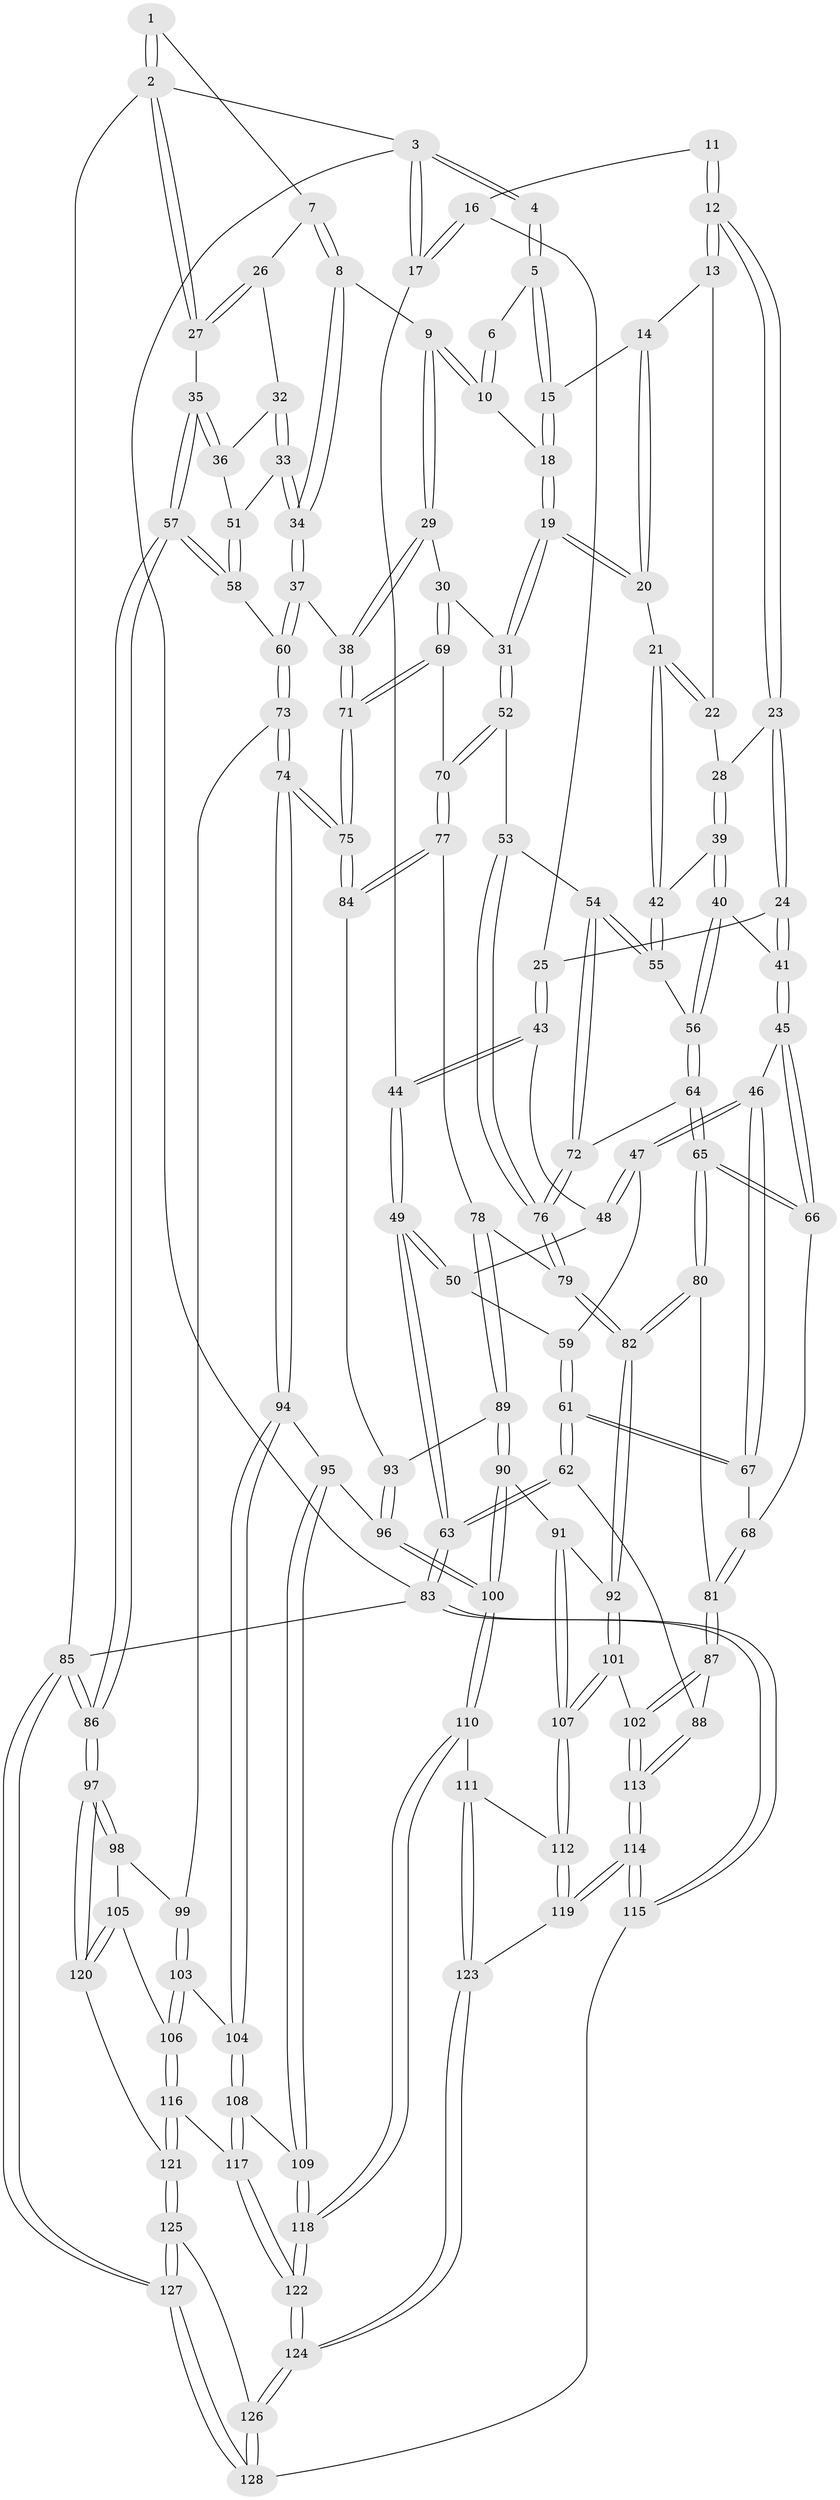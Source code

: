 // Generated by graph-tools (version 1.1) at 2025/02/03/09/25 05:02:10]
// undirected, 128 vertices, 317 edges
graph export_dot {
graph [start="1"]
  node [color=gray90,style=filled];
  1 [pos="+0.7309603153454193+0"];
  2 [pos="+1+0"];
  3 [pos="+0+0"];
  4 [pos="+0.1493270478600572+0"];
  5 [pos="+0.43832967936089823+0"];
  6 [pos="+0.7143903468659623+0"];
  7 [pos="+0.86833171659791+0.07097571077185823"];
  8 [pos="+0.7607128602336849+0.11919334070832713"];
  9 [pos="+0.72415575101783+0.10341242005632845"];
  10 [pos="+0.7077880525697312+0.08502504181267564"];
  11 [pos="+0.17082995344739552+0.022819244053504193"];
  12 [pos="+0.25521058131738594+0.09939381614922228"];
  13 [pos="+0.37655756182545125+0"];
  14 [pos="+0.4343735570886136+0"];
  15 [pos="+0.4368632292509489+0"];
  16 [pos="+0.11708566616174097+0.07923132002015255"];
  17 [pos="+0+0"];
  18 [pos="+0.6113456667853847+0.11092739404523158"];
  19 [pos="+0.5489853240444355+0.2013118311256815"];
  20 [pos="+0.5222726467524523+0.18600780936409686"];
  21 [pos="+0.5087918694114241+0.18512105265068193"];
  22 [pos="+0.3974331173855228+0.1061740478082833"];
  23 [pos="+0.24603333110068143+0.13022558278896032"];
  24 [pos="+0.20291514433013122+0.16801634582021016"];
  25 [pos="+0.15888269552031742+0.16715262812292683"];
  26 [pos="+0.9137112590158724+0.09409986862933631"];
  27 [pos="+1+0"];
  28 [pos="+0.3552012550607634+0.18725023436459043"];
  29 [pos="+0.6568010863944906+0.2641822831418071"];
  30 [pos="+0.6161577166639306+0.2648502174983156"];
  31 [pos="+0.5492040661996099+0.20180404901761778"];
  32 [pos="+0.9090002252299082+0.11728603974083875"];
  33 [pos="+0.8574842908659346+0.22301252311965672"];
  34 [pos="+0.8152947878925125+0.2467636536714363"];
  35 [pos="+1+0.18149387308434706"];
  36 [pos="+0.9756365605268351+0.22787290959361134"];
  37 [pos="+0.7953156965136815+0.2884445510454937"];
  38 [pos="+0.7427834568589751+0.29707916236920084"];
  39 [pos="+0.3614787415436645+0.20325576809655063"];
  40 [pos="+0.2654193311707276+0.26979353702659176"];
  41 [pos="+0.23666951611421694+0.2515592227757079"];
  42 [pos="+0.3865183624460608+0.22480442357663627"];
  43 [pos="+0.1228479111451402+0.1897130169562567"];
  44 [pos="+0+0.04618519985109411"];
  45 [pos="+0.1736648509964453+0.31307498425872365"];
  46 [pos="+0.1357255786368037+0.31104214220156934"];
  47 [pos="+0.12863771019237177+0.2961292894033632"];
  48 [pos="+0.12277690319500603+0.1899338694845824"];
  49 [pos="+0+0.2435499274142332"];
  50 [pos="+0.04904522299987872+0.2592619752291986"];
  51 [pos="+0.9494676792447863+0.24226612144400375"];
  52 [pos="+0.4447219464594468+0.33198821504651843"];
  53 [pos="+0.40675635468301236+0.3266550814607699"];
  54 [pos="+0.40458599506712933+0.32463164220656965"];
  55 [pos="+0.3914749189480063+0.30602767367603345"];
  56 [pos="+0.282053379461644+0.3012153581588777"];
  57 [pos="+1+0.45320441747826373"];
  58 [pos="+0.9391899715116695+0.4425630777779564"];
  59 [pos="+0.06343102830606906+0.2819373284595128"];
  60 [pos="+0.9207506274835027+0.44576934886981917"];
  61 [pos="+0.018532250687881755+0.4570433915912807"];
  62 [pos="+0+0.5263496667603265"];
  63 [pos="+0+0.5204916574836655"];
  64 [pos="+0.2673387502703701+0.36821212245054424"];
  65 [pos="+0.26423819828262496+0.3698767334716887"];
  66 [pos="+0.21314305597773825+0.36959272538798804"];
  67 [pos="+0.07014038240473716+0.4073828617314794"];
  68 [pos="+0.20965712838350953+0.3734006628215687"];
  69 [pos="+0.5945902365099908+0.3247750338581253"];
  70 [pos="+0.5144100156859075+0.4007232422491025"];
  71 [pos="+0.682604592621454+0.4639617398825246"];
  72 [pos="+0.2877967641762304+0.3780687777065795"];
  73 [pos="+0.8415283369692439+0.5266584817470482"];
  74 [pos="+0.714825046554554+0.5449280133024934"];
  75 [pos="+0.6829917250585721+0.5074622273058272"];
  76 [pos="+0.36086171197810973+0.44840381073434793"];
  77 [pos="+0.5149508351213972+0.44179810133374753"];
  78 [pos="+0.42516549845502816+0.48436997673911614"];
  79 [pos="+0.36496043501741365+0.47117420607932703"];
  80 [pos="+0.23724734612874726+0.514386848987785"];
  81 [pos="+0.1686923457073851+0.5113324075526918"];
  82 [pos="+0.2909591165927411+0.5350946355044687"];
  83 [pos="+0+1"];
  84 [pos="+0.5583710160476391+0.47974660149278614"];
  85 [pos="+1+1"];
  86 [pos="+1+0.8322511638834175"];
  87 [pos="+0.1681762425071518+0.511441353927114"];
  88 [pos="+0+0.5289444941859857"];
  89 [pos="+0.4447516854043002+0.5620643719030892"];
  90 [pos="+0.4510408173812334+0.6530706402799235"];
  91 [pos="+0.43484551190544896+0.6495369699258465"];
  92 [pos="+0.31003198361592166+0.6021180204693467"];
  93 [pos="+0.5399964358620609+0.520754858459483"];
  94 [pos="+0.6881487960029236+0.6068864138447406"];
  95 [pos="+0.6199732283139749+0.6551227152787441"];
  96 [pos="+0.5033425856476184+0.663988532194452"];
  97 [pos="+1+0.81877585637184"];
  98 [pos="+0.9396954671232771+0.6284545359260553"];
  99 [pos="+0.859825876400413+0.5732718839899769"];
  100 [pos="+0.4775736267816539+0.6748706541291376"];
  101 [pos="+0.24616133332547188+0.699655301213465"];
  102 [pos="+0.23494783326735866+0.7025731665543135"];
  103 [pos="+0.8647908570808016+0.6938662630312158"];
  104 [pos="+0.7458704995206683+0.7090852136173671"];
  105 [pos="+0.9063341076075946+0.7490806717513023"];
  106 [pos="+0.894261667543059+0.7440734571619655"];
  107 [pos="+0.29693638113451987+0.7379964009341449"];
  108 [pos="+0.7468208002077976+0.7668989080244394"];
  109 [pos="+0.6358494783635232+0.7764876645226457"];
  110 [pos="+0.4687721241141797+0.733393208013519"];
  111 [pos="+0.43276217932166205+0.765164893415602"];
  112 [pos="+0.32798322172615724+0.7753225133552311"];
  113 [pos="+0.14708982111473093+0.7385794714418165"];
  114 [pos="+0.11215918322972518+1"];
  115 [pos="+0+1"];
  116 [pos="+0.780242166931171+0.809988338605092"];
  117 [pos="+0.7736188827389193+0.8093466260056169"];
  118 [pos="+0.5877354575316953+0.8665742536161121"];
  119 [pos="+0.2846836482292146+0.9144165889342049"];
  120 [pos="+0.978416706142715+0.7818799080088035"];
  121 [pos="+0.8485569246824124+0.8782637345417492"];
  122 [pos="+0.6121595863724335+1"];
  123 [pos="+0.4082454159941096+0.9109123624379455"];
  124 [pos="+0.6083688754684634+1"];
  125 [pos="+0.8497108743104966+0.8942345655380595"];
  126 [pos="+0.6168173445740524+1"];
  127 [pos="+1+1"];
  128 [pos="+0.6252497562508164+1"];
  1 -- 2;
  1 -- 2;
  1 -- 7;
  2 -- 3;
  2 -- 27;
  2 -- 27;
  2 -- 85;
  3 -- 4;
  3 -- 4;
  3 -- 17;
  3 -- 17;
  3 -- 83;
  4 -- 5;
  4 -- 5;
  5 -- 6;
  5 -- 15;
  5 -- 15;
  6 -- 10;
  6 -- 10;
  7 -- 8;
  7 -- 8;
  7 -- 26;
  8 -- 9;
  8 -- 34;
  8 -- 34;
  9 -- 10;
  9 -- 10;
  9 -- 29;
  9 -- 29;
  10 -- 18;
  11 -- 12;
  11 -- 12;
  11 -- 16;
  12 -- 13;
  12 -- 13;
  12 -- 23;
  12 -- 23;
  13 -- 14;
  13 -- 22;
  14 -- 15;
  14 -- 20;
  14 -- 20;
  15 -- 18;
  15 -- 18;
  16 -- 17;
  16 -- 17;
  16 -- 25;
  17 -- 44;
  18 -- 19;
  18 -- 19;
  19 -- 20;
  19 -- 20;
  19 -- 31;
  19 -- 31;
  20 -- 21;
  21 -- 22;
  21 -- 22;
  21 -- 42;
  21 -- 42;
  22 -- 28;
  23 -- 24;
  23 -- 24;
  23 -- 28;
  24 -- 25;
  24 -- 41;
  24 -- 41;
  25 -- 43;
  25 -- 43;
  26 -- 27;
  26 -- 27;
  26 -- 32;
  27 -- 35;
  28 -- 39;
  28 -- 39;
  29 -- 30;
  29 -- 38;
  29 -- 38;
  30 -- 31;
  30 -- 69;
  30 -- 69;
  31 -- 52;
  31 -- 52;
  32 -- 33;
  32 -- 33;
  32 -- 36;
  33 -- 34;
  33 -- 34;
  33 -- 51;
  34 -- 37;
  34 -- 37;
  35 -- 36;
  35 -- 36;
  35 -- 57;
  35 -- 57;
  36 -- 51;
  37 -- 38;
  37 -- 60;
  37 -- 60;
  38 -- 71;
  38 -- 71;
  39 -- 40;
  39 -- 40;
  39 -- 42;
  40 -- 41;
  40 -- 56;
  40 -- 56;
  41 -- 45;
  41 -- 45;
  42 -- 55;
  42 -- 55;
  43 -- 44;
  43 -- 44;
  43 -- 48;
  44 -- 49;
  44 -- 49;
  45 -- 46;
  45 -- 66;
  45 -- 66;
  46 -- 47;
  46 -- 47;
  46 -- 67;
  46 -- 67;
  47 -- 48;
  47 -- 48;
  47 -- 59;
  48 -- 50;
  49 -- 50;
  49 -- 50;
  49 -- 63;
  49 -- 63;
  50 -- 59;
  51 -- 58;
  51 -- 58;
  52 -- 53;
  52 -- 70;
  52 -- 70;
  53 -- 54;
  53 -- 76;
  53 -- 76;
  54 -- 55;
  54 -- 55;
  54 -- 72;
  54 -- 72;
  55 -- 56;
  56 -- 64;
  56 -- 64;
  57 -- 58;
  57 -- 58;
  57 -- 86;
  57 -- 86;
  58 -- 60;
  59 -- 61;
  59 -- 61;
  60 -- 73;
  60 -- 73;
  61 -- 62;
  61 -- 62;
  61 -- 67;
  61 -- 67;
  62 -- 63;
  62 -- 63;
  62 -- 88;
  63 -- 83;
  63 -- 83;
  64 -- 65;
  64 -- 65;
  64 -- 72;
  65 -- 66;
  65 -- 66;
  65 -- 80;
  65 -- 80;
  66 -- 68;
  67 -- 68;
  68 -- 81;
  68 -- 81;
  69 -- 70;
  69 -- 71;
  69 -- 71;
  70 -- 77;
  70 -- 77;
  71 -- 75;
  71 -- 75;
  72 -- 76;
  72 -- 76;
  73 -- 74;
  73 -- 74;
  73 -- 99;
  74 -- 75;
  74 -- 75;
  74 -- 94;
  74 -- 94;
  75 -- 84;
  75 -- 84;
  76 -- 79;
  76 -- 79;
  77 -- 78;
  77 -- 84;
  77 -- 84;
  78 -- 79;
  78 -- 89;
  78 -- 89;
  79 -- 82;
  79 -- 82;
  80 -- 81;
  80 -- 82;
  80 -- 82;
  81 -- 87;
  81 -- 87;
  82 -- 92;
  82 -- 92;
  83 -- 115;
  83 -- 115;
  83 -- 85;
  84 -- 93;
  85 -- 86;
  85 -- 86;
  85 -- 127;
  85 -- 127;
  86 -- 97;
  86 -- 97;
  87 -- 88;
  87 -- 102;
  87 -- 102;
  88 -- 113;
  88 -- 113;
  89 -- 90;
  89 -- 90;
  89 -- 93;
  90 -- 91;
  90 -- 100;
  90 -- 100;
  91 -- 92;
  91 -- 107;
  91 -- 107;
  92 -- 101;
  92 -- 101;
  93 -- 96;
  93 -- 96;
  94 -- 95;
  94 -- 104;
  94 -- 104;
  95 -- 96;
  95 -- 109;
  95 -- 109;
  96 -- 100;
  96 -- 100;
  97 -- 98;
  97 -- 98;
  97 -- 120;
  97 -- 120;
  98 -- 99;
  98 -- 105;
  99 -- 103;
  99 -- 103;
  100 -- 110;
  100 -- 110;
  101 -- 102;
  101 -- 107;
  101 -- 107;
  102 -- 113;
  102 -- 113;
  103 -- 104;
  103 -- 106;
  103 -- 106;
  104 -- 108;
  104 -- 108;
  105 -- 106;
  105 -- 120;
  105 -- 120;
  106 -- 116;
  106 -- 116;
  107 -- 112;
  107 -- 112;
  108 -- 109;
  108 -- 117;
  108 -- 117;
  109 -- 118;
  109 -- 118;
  110 -- 111;
  110 -- 118;
  110 -- 118;
  111 -- 112;
  111 -- 123;
  111 -- 123;
  112 -- 119;
  112 -- 119;
  113 -- 114;
  113 -- 114;
  114 -- 115;
  114 -- 115;
  114 -- 119;
  114 -- 119;
  115 -- 128;
  116 -- 117;
  116 -- 121;
  116 -- 121;
  117 -- 122;
  117 -- 122;
  118 -- 122;
  118 -- 122;
  119 -- 123;
  120 -- 121;
  121 -- 125;
  121 -- 125;
  122 -- 124;
  122 -- 124;
  123 -- 124;
  123 -- 124;
  124 -- 126;
  124 -- 126;
  125 -- 126;
  125 -- 127;
  125 -- 127;
  126 -- 128;
  126 -- 128;
  127 -- 128;
  127 -- 128;
}
